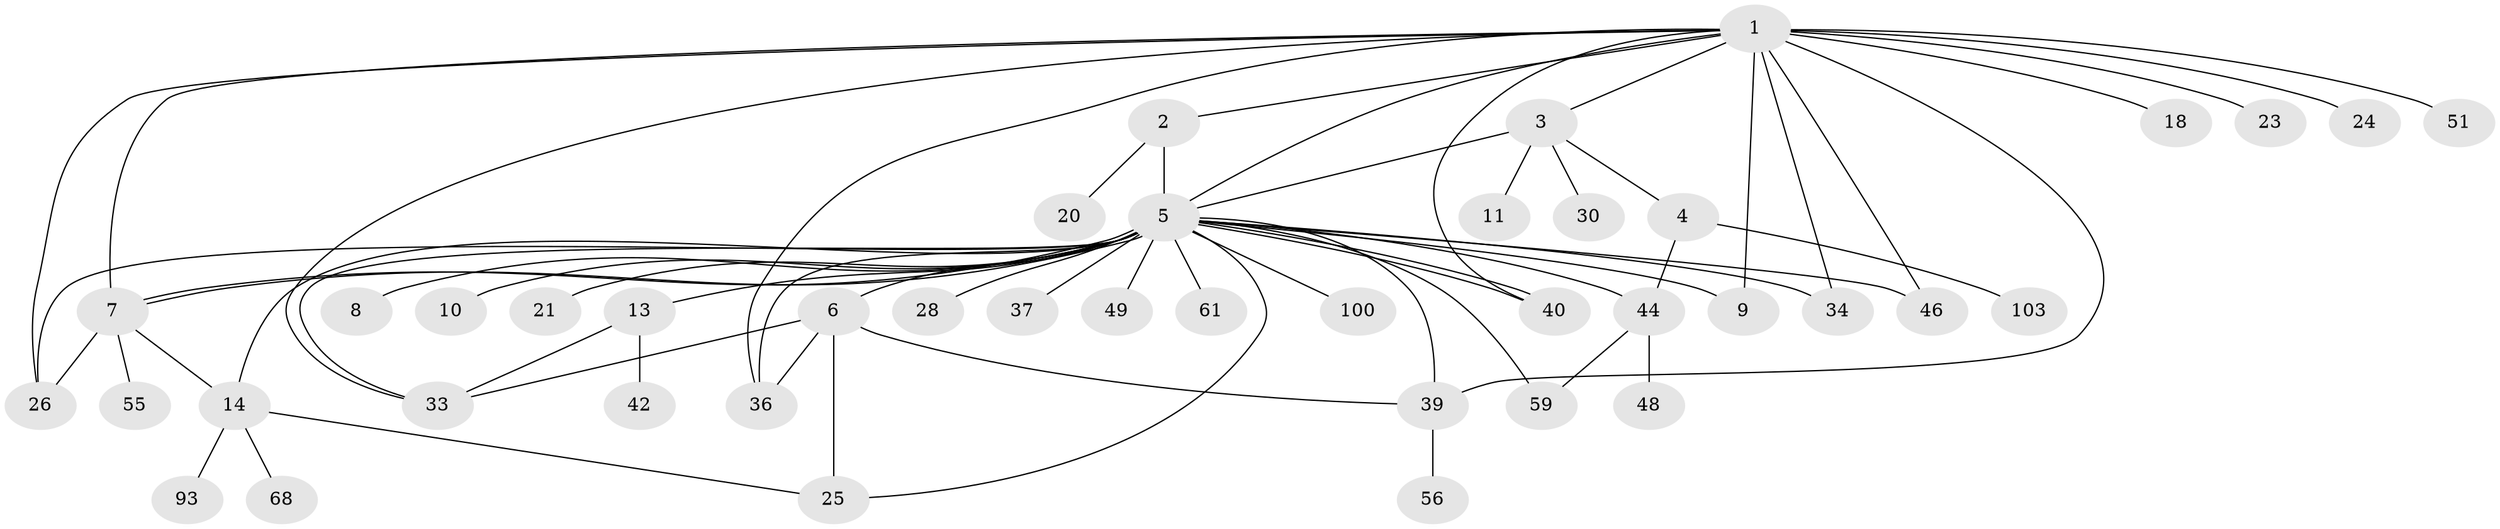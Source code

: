 // original degree distribution, {15: 0.009523809523809525, 6: 0.05714285714285714, 3: 0.08571428571428572, 37: 0.009523809523809525, 10: 0.009523809523809525, 7: 0.01904761904761905, 1: 0.5523809523809524, 2: 0.14285714285714285, 5: 0.047619047619047616, 4: 0.06666666666666667}
// Generated by graph-tools (version 1.1) at 2025/18/03/04/25 18:18:08]
// undirected, 42 vertices, 64 edges
graph export_dot {
graph [start="1"]
  node [color=gray90,style=filled];
  1 [super="+31+17+52"];
  2 [super="+60+35"];
  3;
  4;
  5 [super="+32+27+63+12+19+22+54+96+98"];
  6 [super="+41+57+15+88+45+29"];
  7 [super="+74+91+70+16"];
  8;
  9 [super="+84"];
  10;
  11;
  13 [super="+38"];
  14;
  18;
  20 [super="+64"];
  21 [super="+71"];
  23;
  24 [super="+85+105"];
  25 [super="+58"];
  26;
  28;
  30;
  33 [super="+73+99+87"];
  34 [super="+69"];
  36 [super="+94"];
  37;
  39 [super="+66+43"];
  40 [super="+82+83+80+50"];
  42;
  44 [super="+47+75+53"];
  46;
  48;
  49;
  51;
  55;
  56;
  59 [super="+86"];
  61;
  68;
  93;
  100;
  103;
  1 -- 2;
  1 -- 3;
  1 -- 18;
  1 -- 23;
  1 -- 24;
  1 -- 26;
  1 -- 36;
  1 -- 39 [weight=2];
  1 -- 51;
  1 -- 9;
  1 -- 7;
  1 -- 33;
  1 -- 40;
  1 -- 46;
  1 -- 34;
  1 -- 5;
  2 -- 5 [weight=3];
  2 -- 20;
  3 -- 4;
  3 -- 5 [weight=2];
  3 -- 11;
  3 -- 30;
  4 -- 44;
  4 -- 103;
  5 -- 6 [weight=4];
  5 -- 7;
  5 -- 7;
  5 -- 8;
  5 -- 9;
  5 -- 10;
  5 -- 13 [weight=2];
  5 -- 14;
  5 -- 21;
  5 -- 26 [weight=2];
  5 -- 28;
  5 -- 33;
  5 -- 34;
  5 -- 37;
  5 -- 39 [weight=2];
  5 -- 40 [weight=2];
  5 -- 40;
  5 -- 44 [weight=3];
  5 -- 46;
  5 -- 59;
  5 -- 61;
  5 -- 100;
  5 -- 36;
  5 -- 49;
  5 -- 25;
  6 -- 33;
  6 -- 25;
  6 -- 36;
  6 -- 39;
  7 -- 26;
  7 -- 55;
  7 -- 14;
  13 -- 42;
  13 -- 33;
  14 -- 25;
  14 -- 68;
  14 -- 93;
  39 -- 56;
  44 -- 48;
  44 -- 59;
}
